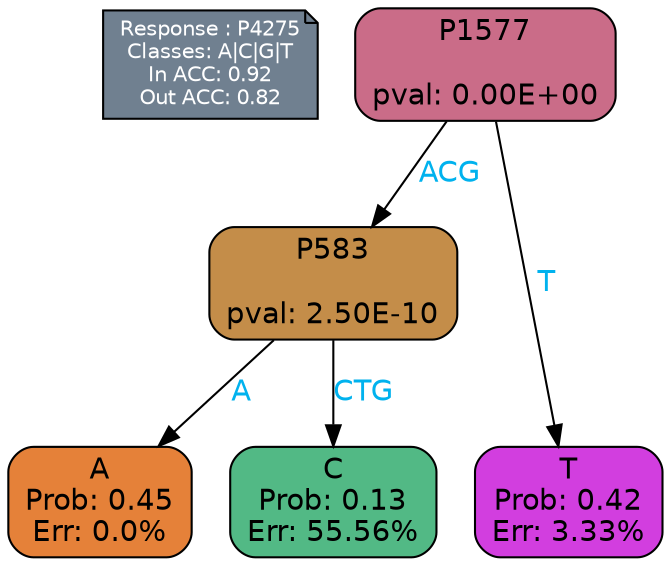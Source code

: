 digraph Tree {
node [shape=box, style="filled, rounded", color="black", fontname=helvetica] ;
graph [ranksep=equally, splines=polylines, bgcolor=transparent, dpi=600] ;
edge [fontname=helvetica] ;
LEGEND [label="Response : P4275
Classes: A|C|G|T
In ACC: 0.92
Out ACC: 0.82
",shape=note,align=left,style=filled,fillcolor="slategray",fontcolor="white",fontsize=10];1 [label="P1577

pval: 0.00E+00", fillcolor="#ca6c88"] ;
2 [label="P583

pval: 2.50E-10", fillcolor="#c48d49"] ;
3 [label="A
Prob: 0.45
Err: 0.0%", fillcolor="#e58139"] ;
4 [label="C
Prob: 0.13
Err: 55.56%", fillcolor="#52b985"] ;
5 [label="T
Prob: 0.42
Err: 3.33%", fillcolor="#d23edf"] ;
1 -> 2 [label="ACG",fontcolor=deepskyblue2] ;
1 -> 5 [label="T",fontcolor=deepskyblue2] ;
2 -> 3 [label="A",fontcolor=deepskyblue2] ;
2 -> 4 [label="CTG",fontcolor=deepskyblue2] ;
{rank = same; 3;4;5;}{rank = same; LEGEND;1;}}